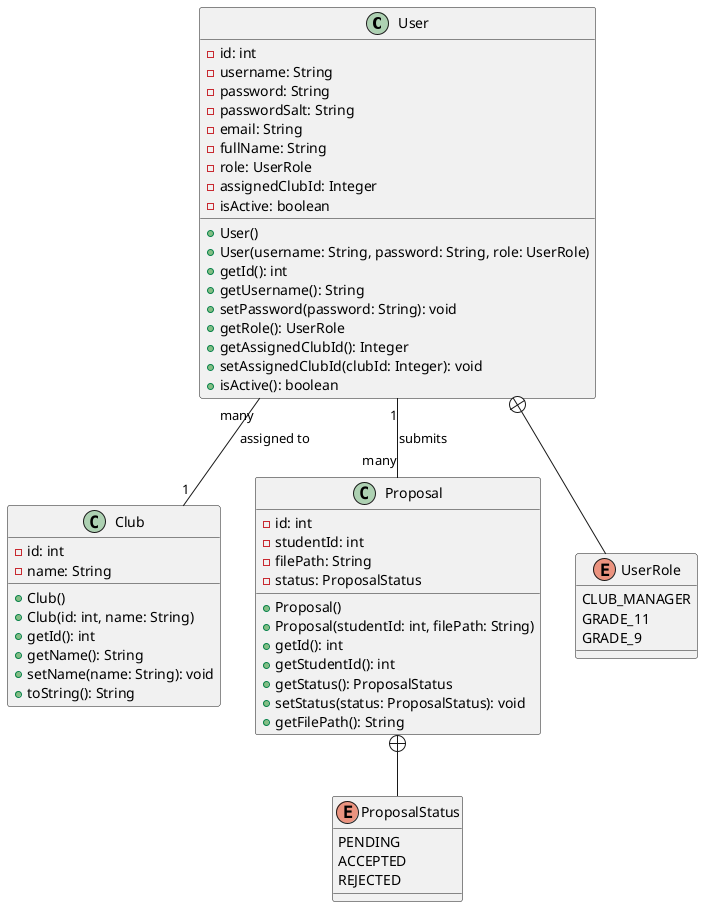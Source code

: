 @startuml Club Management Models

class User {
  - id: int
  - username: String
  - password: String
  - passwordSalt: String
  - email: String
  - fullName: String
  - role: UserRole
  - assignedClubId: Integer
  - isActive: boolean
  + User()
  + User(username: String, password: String, role: UserRole)
  + getId(): int
  + getUsername(): String
  + setPassword(password: String): void
  + getRole(): UserRole
  + getAssignedClubId(): Integer
  + setAssignedClubId(clubId: Integer): void
  + isActive(): boolean
}

class Club {
  - id: int
  - name: String
  + Club()
  + Club(id: int, name: String)
  + getId(): int
  + getName(): String
  + setName(name: String): void
  + toString(): String
}

class Proposal {
  - id: int
  - studentId: int
  - filePath: String
  - status: ProposalStatus
  + Proposal()
  + Proposal(studentId: int, filePath: String)
  + getId(): int
  + getStudentId(): int
  + getStatus(): ProposalStatus
  + setStatus(status: ProposalStatus): void
  + getFilePath(): String
}

enum UserRole {
  CLUB_MANAGER
  GRADE_11
  GRADE_9
}

enum ProposalStatus {
  PENDING
  ACCEPTED
  REJECTED
}

User "many" -- "1" Club : assigned to
User "1" -- "many" Proposal : submits
User +-- UserRole
Proposal +-- ProposalStatus

@enduml
